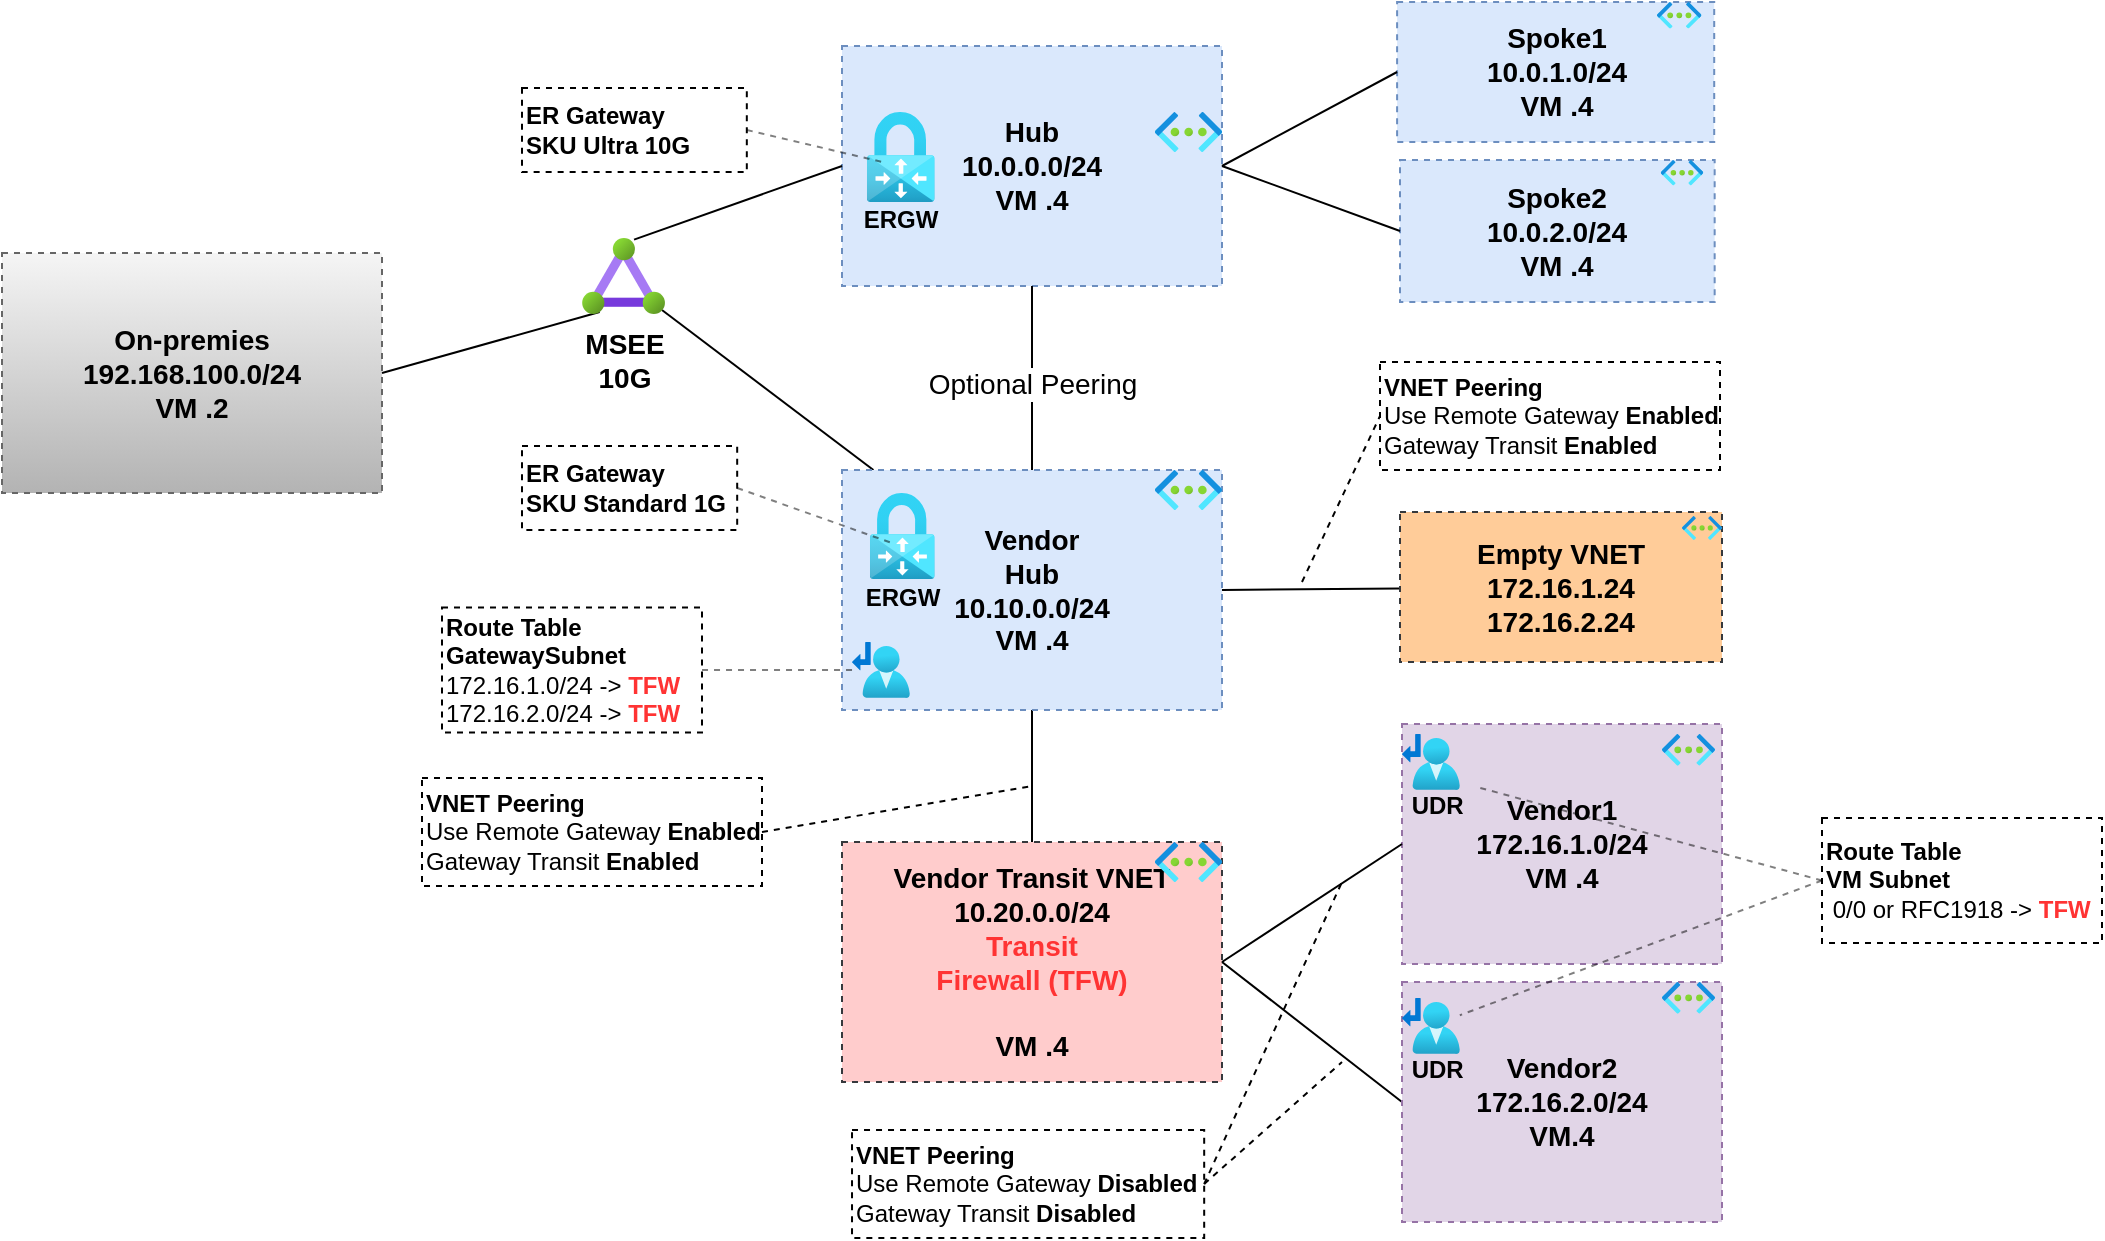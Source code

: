 <mxfile>
    <diagram id="LMcskf2OUFfgnVeXwqW-" name="Page-1">
        <mxGraphModel dx="1211" dy="532" grid="0" gridSize="10" guides="1" tooltips="0" connect="1" arrows="1" fold="1" page="0" pageScale="1" pageWidth="1100" pageHeight="850" math="0" shadow="0">
            <root>
                <mxCell id="0"/>
                <mxCell id="1" parent="0"/>
                <mxCell id="2" value="&lt;b&gt;Hub&lt;br&gt;&lt;/b&gt;&lt;b style=&quot;border-color: var(--border-color);&quot;&gt;10.0.0.0/24&lt;br style=&quot;border-color: var(--border-color);&quot;&gt;VM .4&lt;/b&gt;&lt;b&gt;&lt;br&gt;&lt;/b&gt;" style="whiteSpace=wrap;html=1;fillColor=#dae8fc;strokeColor=#6c8ebf;dashed=1;fontSize=14;" parent="1" vertex="1">
                    <mxGeometry x="450" y="114" width="190" height="120" as="geometry"/>
                </mxCell>
                <mxCell id="3" value="" style="aspect=fixed;html=1;points=[];align=center;image;fontSize=14;image=img/lib/azure2/networking/Virtual_Networks.svg;dashed=1;" parent="1" vertex="1">
                    <mxGeometry x="606.5" y="147" width="33.5" height="20" as="geometry"/>
                </mxCell>
                <mxCell id="14" style="edgeStyle=none;html=1;endArrow=none;endFill=0;entryX=0.962;entryY=0.947;entryDx=0;entryDy=0;entryPerimeter=0;fontSize=14;" parent="1" source="4" target="21" edge="1">
                    <mxGeometry relative="1" as="geometry">
                        <mxPoint x="350" y="382" as="targetPoint"/>
                    </mxGeometry>
                </mxCell>
                <mxCell id="15" value="Optional Peering" style="edgeStyle=none;html=1;endArrow=none;endFill=0;entryX=0.5;entryY=1;entryDx=0;entryDy=0;fontSize=14;" parent="1" target="2" edge="1">
                    <mxGeometry relative="1" as="geometry">
                        <mxPoint x="545" y="332" as="sourcePoint"/>
                    </mxGeometry>
                </mxCell>
                <mxCell id="18" value="" style="edgeStyle=none;html=1;endArrow=none;endFill=0;fontSize=14;" parent="1" source="4" target="10" edge="1">
                    <mxGeometry relative="1" as="geometry"/>
                </mxCell>
                <mxCell id="4" value="&lt;b&gt;Vendor &lt;br&gt;Hub&lt;br&gt;10.10.0.0/24&lt;br&gt;VM .4&lt;br&gt;&lt;/b&gt;" style="whiteSpace=wrap;html=1;fillColor=#dae8fc;strokeColor=#6c8ebf;dashed=1;fontSize=14;" parent="1" vertex="1">
                    <mxGeometry x="450" y="326" width="190" height="120" as="geometry"/>
                </mxCell>
                <mxCell id="5" value="" style="aspect=fixed;html=1;points=[];align=center;image;fontSize=14;image=img/lib/azure2/networking/Virtual_Networks.svg;dashed=1;" parent="1" vertex="1">
                    <mxGeometry x="606.5" y="326" width="33.5" height="20" as="geometry"/>
                </mxCell>
                <mxCell id="6" value="&lt;font style=&quot;font-size: 12px;&quot; face=&quot;Helvetica&quot;&gt;ERGW&lt;/font&gt;" style="aspect=fixed;html=1;points=[];align=center;image;fontSize=14;image=img/lib/azure2/networking/Virtual_Network_Gateways.svg;glass=0;dashed=1;dashPattern=8 8;strokeColor=#E6E6E6;fontColor=#000000;fillColor=#CCCCCC;rounded=0;sketch=1;hachureGap=4;jiggle=2;curveFitting=1;fontFamily=Architects Daughter;fontSource=https%3A%2F%2Ffonts.googleapis.com%2Fcss%3Ffamily%3DArchitects%2BDaughter;labelBackgroundColor=none;fontStyle=1;spacing=-4;" parent="1" vertex="1">
                    <mxGeometry x="462.41" y="147" width="33.92" height="45" as="geometry"/>
                </mxCell>
                <mxCell id="7" value="On-premies&lt;br style=&quot;font-size: 14px;&quot;&gt;192.168.100.0/24&lt;br&gt;VM .2" style="whiteSpace=wrap;html=1;fillColor=#f5f5f5;strokeColor=#666666;dashed=1;labelBackgroundColor=none;gradientColor=#b3b3b3;fontStyle=1;fontSize=14;" parent="1" vertex="1">
                    <mxGeometry x="30" y="217.5" width="190" height="120" as="geometry"/>
                </mxCell>
                <mxCell id="9" value="&lt;span style=&quot;font-family: Helvetica; font-size: 12px;&quot;&gt;ERGW&lt;/span&gt;" style="aspect=fixed;html=1;points=[];align=center;image;fontSize=14;image=img/lib/azure2/networking/Virtual_Network_Gateways.svg;glass=0;dashed=1;dashPattern=8 8;strokeColor=#E6E6E6;fontColor=#000000;fillColor=#CCCCCC;rounded=0;sketch=1;hachureGap=4;jiggle=2;curveFitting=1;fontFamily=Architects Daughter;fontSource=https%3A%2F%2Ffonts.googleapis.com%2Fcss%3Ffamily%3DArchitects%2BDaughter;labelBackgroundColor=none;fontStyle=1;labelPosition=center;verticalLabelPosition=bottom;verticalAlign=top;spacing=-4;" parent="1" vertex="1">
                    <mxGeometry x="463.92" y="337.5" width="32.41" height="43" as="geometry"/>
                </mxCell>
                <mxCell id="13" style="edgeStyle=none;html=1;endArrow=none;endFill=0;fontSize=14;" parent="1" source="10" edge="1">
                    <mxGeometry relative="1" as="geometry">
                        <mxPoint x="545" y="452" as="targetPoint"/>
                    </mxGeometry>
                </mxCell>
                <mxCell id="10" value="Vendor Transit VNET&lt;br&gt;10.20.0.0/24&lt;br&gt;&lt;font color=&quot;#ff3333&quot;&gt;Transit &lt;/font&gt;&lt;br&gt;&lt;font color=&quot;#ff3333&quot;&gt;Firewall (TFW)&lt;br&gt;&lt;/font&gt;&lt;br&gt;VM .4" style="whiteSpace=wrap;html=1;fillColor=#ffcccc;strokeColor=#36393d;dashed=1;fontStyle=1;fontSize=14;" parent="1" vertex="1">
                    <mxGeometry x="450" y="512" width="190" height="120" as="geometry"/>
                </mxCell>
                <mxCell id="11" value="&lt;b style=&quot;font-size: 14px;&quot;&gt;Vendor1&lt;br style=&quot;font-size: 14px;&quot;&gt;172.16.1.0/24&lt;br&gt;VM .4&lt;br style=&quot;font-size: 14px;&quot;&gt;&lt;/b&gt;" style="whiteSpace=wrap;html=1;fillColor=#e1d5e7;strokeColor=#9673a6;dashed=1;fontSize=14;align=center;labelPosition=center;verticalLabelPosition=middle;verticalAlign=middle;" parent="1" vertex="1">
                    <mxGeometry x="730" y="453" width="160" height="120" as="geometry"/>
                </mxCell>
                <mxCell id="16" value="" style="edgeStyle=none;html=1;endArrow=none;endFill=0;entryX=1;entryY=0.5;entryDx=0;entryDy=0;fontSize=14;" parent="1" source="12" target="4" edge="1">
                    <mxGeometry relative="1" as="geometry"/>
                </mxCell>
                <mxCell id="12" value="Empty VNET&lt;br style=&quot;font-size: 14px;&quot;&gt;172.16.1.24&lt;br&gt;172.16.2.24" style="whiteSpace=wrap;html=1;fillColor=#ffcc99;strokeColor=#36393d;dashed=1;fontStyle=1;fontSize=14;" parent="1" vertex="1">
                    <mxGeometry x="729" y="347" width="161" height="75" as="geometry"/>
                </mxCell>
                <mxCell id="17" style="edgeStyle=none;html=1;endArrow=none;endFill=0;exitX=1;exitY=0.5;exitDx=0;exitDy=0;entryX=0;entryY=0.5;entryDx=0;entryDy=0;fontSize=14;" parent="1" source="10" target="11" edge="1">
                    <mxGeometry relative="1" as="geometry">
                        <mxPoint x="555" y="462" as="targetPoint"/>
                        <mxPoint x="555" y="522" as="sourcePoint"/>
                    </mxGeometry>
                </mxCell>
                <mxCell id="23" value="" style="edgeStyle=none;html=1;endArrow=none;endFill=0;entryX=1;entryY=0.5;entryDx=0;entryDy=0;fontSize=14;exitX=0.212;exitY=0.974;exitDx=0;exitDy=0;exitPerimeter=0;" parent="1" source="21" target="7" edge="1">
                    <mxGeometry relative="1" as="geometry">
                        <mxPoint x="320" y="392" as="sourcePoint"/>
                    </mxGeometry>
                </mxCell>
                <mxCell id="24" style="edgeStyle=none;html=1;entryX=0;entryY=0.5;entryDx=0;entryDy=0;endArrow=none;endFill=0;exitX=0.626;exitY=0.021;exitDx=0;exitDy=0;exitPerimeter=0;fontSize=14;" parent="1" source="21" target="2" edge="1">
                    <mxGeometry relative="1" as="geometry"/>
                </mxCell>
                <mxCell id="21" value="MSEE&lt;br&gt;10G" style="aspect=fixed;html=1;points=[];align=center;image;fontSize=14;image=img/lib/azure2/networking/ExpressRoute_Circuits.svg;labelBackgroundColor=none;fillColor=#CCCCFF;fontStyle=1" parent="1" vertex="1">
                    <mxGeometry x="320" y="210" width="41.56" height="38" as="geometry"/>
                </mxCell>
                <mxCell id="25" value="" style="aspect=fixed;html=1;points=[];align=center;image;fontSize=14;image=img/lib/azure2/networking/Virtual_Networks.svg;dashed=1;" parent="1" vertex="1">
                    <mxGeometry x="606.5" y="512" width="33.5" height="20" as="geometry"/>
                </mxCell>
                <mxCell id="26" value="" style="aspect=fixed;html=1;points=[];align=center;image;fontSize=14;image=img/lib/azure2/networking/Virtual_Networks.svg;dashed=1;" parent="1" vertex="1">
                    <mxGeometry x="860" y="458" width="26.5" height="15.82" as="geometry"/>
                </mxCell>
                <mxCell id="27" value="" style="aspect=fixed;html=1;points=[];align=center;image;fontSize=14;image=img/lib/azure2/networking/Virtual_Networks.svg;dashed=1;" parent="1" vertex="1">
                    <mxGeometry x="870" y="349" width="20" height="11.94" as="geometry"/>
                </mxCell>
                <mxCell id="29" style="edgeStyle=none;html=1;entryX=1;entryY=0.5;entryDx=0;entryDy=0;endArrow=none;endFill=0;exitX=0;exitY=0.5;exitDx=0;exitDy=0;fontSize=14;" parent="1" source="28" target="10" edge="1">
                    <mxGeometry relative="1" as="geometry"/>
                </mxCell>
                <mxCell id="28" value="&lt;b style=&quot;font-size: 14px;&quot;&gt;Vendor2&lt;br style=&quot;font-size: 14px;&quot;&gt;172.16.2.0/24&lt;br&gt;&lt;/b&gt;&lt;b style=&quot;border-color: var(--border-color);&quot;&gt;VM.4&lt;/b&gt;&lt;b style=&quot;font-size: 14px;&quot;&gt;&lt;br style=&quot;font-size: 14px;&quot;&gt;&lt;/b&gt;" style="whiteSpace=wrap;html=1;fillColor=#e1d5e7;strokeColor=#9673a6;dashed=1;fontSize=14;" parent="1" vertex="1">
                    <mxGeometry x="730" y="582" width="160" height="120" as="geometry"/>
                </mxCell>
                <mxCell id="30" value="" style="aspect=fixed;html=1;points=[];align=center;image;fontSize=14;image=img/lib/azure2/networking/Virtual_Networks.svg;dashed=1;" parent="1" vertex="1">
                    <mxGeometry x="860" y="582" width="26.5" height="15.82" as="geometry"/>
                </mxCell>
                <mxCell id="35" value="" style="group" parent="1" vertex="1" connectable="0">
                    <mxGeometry x="719" y="92" width="171" height="70" as="geometry"/>
                </mxCell>
                <mxCell id="32" value="&lt;font color=&quot;#000000&quot;&gt;&lt;b&gt;Spoke1&lt;br&gt;10.0.1.0/24&lt;br&gt;VM .4&lt;/b&gt;&lt;br&gt;&lt;/font&gt;" style="whiteSpace=wrap;html=1;fillColor=#dae8fc;strokeColor=#6c8ebf;dashed=1;labelBackgroundColor=none;fontSize=14;fontColor=#FF3333;movable=1;resizable=1;rotatable=1;deletable=1;editable=1;connectable=1;" parent="35" vertex="1">
                    <mxGeometry x="8.55" width="158.551" height="70" as="geometry"/>
                </mxCell>
                <mxCell id="33" value="" style="aspect=fixed;html=1;points=[];align=center;image;fontSize=12;image=img/lib/azure2/networking/Virtual_Networks.svg;dashed=1;labelBackgroundColor=none;fontColor=#FF3333;fillColor=#CCFFFF;movable=1;resizable=1;rotatable=1;deletable=1;editable=1;connectable=1;" parent="35" vertex="1">
                    <mxGeometry x="138.46" width="22.277" height="13.3" as="geometry"/>
                </mxCell>
                <mxCell id="36" value="" style="group" parent="1" vertex="1" connectable="0">
                    <mxGeometry x="729" y="171" width="161" height="71" as="geometry"/>
                </mxCell>
                <mxCell id="37" value="&lt;b style=&quot;border-color: var(--border-color); color: rgb(0, 0, 0);&quot;&gt;Spoke2&lt;br style=&quot;border-color: var(--border-color);&quot;&gt;10.0.2.0/24&lt;br style=&quot;border-color: var(--border-color);&quot;&gt;VM .4&lt;/b&gt;" style="whiteSpace=wrap;html=1;fillColor=#dae8fc;strokeColor=#6c8ebf;dashed=1;labelBackgroundColor=none;fontSize=14;fontColor=#FF3333;movable=1;resizable=1;rotatable=1;deletable=1;editable=1;connectable=1;" parent="36" vertex="1">
                    <mxGeometry width="157.329" height="71" as="geometry"/>
                </mxCell>
                <mxCell id="38" value="" style="aspect=fixed;html=1;points=[];align=center;image;fontSize=12;image=img/lib/azure2/networking/Virtual_Networks.svg;dashed=1;labelBackgroundColor=none;fontColor=#FF3333;fillColor=#CCFFFF;movable=1;resizable=1;rotatable=1;deletable=1;editable=1;connectable=1;" parent="36" vertex="1">
                    <mxGeometry x="130.363" width="21.274" height="12.701" as="geometry"/>
                </mxCell>
                <mxCell id="39" style="edgeStyle=none;html=1;exitX=0;exitY=0.5;exitDx=0;exitDy=0;entryX=1;entryY=0.5;entryDx=0;entryDy=0;fontSize=14;fontColor=#000000;endArrow=none;endFill=0;" parent="1" source="32" target="2" edge="1">
                    <mxGeometry relative="1" as="geometry"/>
                </mxCell>
                <mxCell id="40" style="edgeStyle=none;html=1;exitX=0;exitY=0.5;exitDx=0;exitDy=0;fontSize=14;fontColor=#000000;endArrow=none;endFill=0;entryX=1;entryY=0.5;entryDx=0;entryDy=0;" parent="1" source="37" target="2" edge="1">
                    <mxGeometry relative="1" as="geometry">
                        <mxPoint x="640" y="212" as="targetPoint"/>
                    </mxGeometry>
                </mxCell>
                <mxCell id="48" value="&lt;b&gt;&amp;nbsp; UDR&lt;/b&gt;" style="aspect=fixed;html=1;points=[];align=center;image;fontSize=12;image=img/lib/azure2/networking/Route_Tables.svg;dashed=1;labelBackgroundColor=none;strokeColor=default;fontColor=#000000;fillColor=#CCFFFF;spacing=-4;" parent="1" vertex="1">
                    <mxGeometry x="730.0" y="458" width="28.91" height="28" as="geometry"/>
                </mxCell>
                <mxCell id="113" value="" style="edgeStyle=none;html=1;shadow=0;dashed=1;fontSize=12;fontColor=#FF3333;endArrow=none;endFill=0;opacity=50;" parent="1" source="49" target="96" edge="1">
                    <mxGeometry relative="1" as="geometry"/>
                </mxCell>
                <mxCell id="49" value="" style="aspect=fixed;html=1;points=[];align=center;image;fontSize=12;image=img/lib/azure2/networking/Route_Tables.svg;dashed=1;labelBackgroundColor=none;strokeColor=default;fontColor=#000000;fillColor=#CCFFFF;" parent="1" vertex="1">
                    <mxGeometry x="455.01" y="412" width="28.91" height="28" as="geometry"/>
                </mxCell>
                <mxCell id="115" value="&lt;b&gt;&amp;nbsp; UDR&lt;/b&gt;" style="aspect=fixed;html=1;points=[];align=center;image;fontSize=12;image=img/lib/azure2/networking/Route_Tables.svg;dashed=1;labelBackgroundColor=none;strokeColor=default;fontColor=#000000;fillColor=#CCFFFF;spacing=-4;" parent="1" vertex="1">
                    <mxGeometry x="730.0" y="590" width="28.91" height="28" as="geometry"/>
                </mxCell>
                <mxCell id="68" value="Peerings" parent="0"/>
                <mxCell id="69" style="edgeStyle=none;html=1;fontSize=12;fontColor=#000000;endArrow=none;endFill=0;dashed=1;exitX=1;exitY=0.5;exitDx=0;exitDy=0;" parent="68" source="70" edge="1">
                    <mxGeometry relative="1" as="geometry">
                        <mxPoint x="545" y="484" as="targetPoint"/>
                    </mxGeometry>
                </mxCell>
                <mxCell id="70" value="&lt;b style=&quot;font-size: 12px;&quot;&gt;VNET Peering&lt;/b&gt;&lt;br style=&quot;font-size: 12px;&quot;&gt;Use Remote Gateway &lt;b&gt;Enabled&lt;/b&gt;&lt;br style=&quot;font-size: 12px;&quot;&gt;Gateway Transit &lt;b&gt;Enabled&lt;/b&gt;" style="text;strokeColor=default;align=left;fillColor=none;html=1;verticalAlign=middle;whiteSpace=wrap;rounded=0;labelBackgroundColor=none;fontSize=12;fontColor=#000000;fontStyle=0;dashed=1;" parent="68" vertex="1">
                    <mxGeometry x="240.0" y="480" width="170" height="54" as="geometry"/>
                </mxCell>
                <mxCell id="71" value="&lt;b style=&quot;font-size: 12px;&quot;&gt;VNET Peering&lt;/b&gt;&lt;br style=&quot;font-size: 12px;&quot;&gt;Use Remote Gateway &lt;b&gt;Enabled&lt;/b&gt;&lt;br style=&quot;font-size: 12px;&quot;&gt;Gateway Transit &lt;b&gt;Enabled&lt;/b&gt;" style="text;strokeColor=default;align=left;fillColor=none;html=1;verticalAlign=middle;whiteSpace=wrap;rounded=0;labelBackgroundColor=none;fontSize=12;fontColor=#000000;fontStyle=0;dashed=1;" parent="68" vertex="1">
                    <mxGeometry x="719" y="272" width="170" height="54" as="geometry"/>
                </mxCell>
                <mxCell id="72" style="edgeStyle=none;html=1;fontSize=12;fontColor=#000000;endArrow=none;endFill=0;dashed=1;entryX=0;entryY=0.5;entryDx=0;entryDy=0;" parent="68" target="71" edge="1">
                    <mxGeometry relative="1" as="geometry">
                        <mxPoint x="719" y="304.5" as="targetPoint"/>
                        <mxPoint x="680" y="382" as="sourcePoint"/>
                    </mxGeometry>
                </mxCell>
                <mxCell id="73" style="edgeStyle=none;html=1;exitX=1;exitY=0.5;exitDx=0;exitDy=0;dashed=1;fontSize=12;fontColor=#000000;endArrow=none;endFill=0;" parent="68" source="75" edge="1">
                    <mxGeometry relative="1" as="geometry">
                        <mxPoint x="700" y="622" as="targetPoint"/>
                    </mxGeometry>
                </mxCell>
                <mxCell id="74" style="edgeStyle=none;html=1;exitX=1;exitY=0.5;exitDx=0;exitDy=0;dashed=1;fontSize=12;fontColor=#000000;endArrow=none;endFill=0;" parent="68" source="75" edge="1">
                    <mxGeometry relative="1" as="geometry">
                        <mxPoint x="700" y="532" as="targetPoint"/>
                    </mxGeometry>
                </mxCell>
                <mxCell id="75" value="&lt;b style=&quot;font-size: 12px;&quot;&gt;VNET Peering&lt;/b&gt;&lt;br style=&quot;font-size: 12px;&quot;&gt;Use Remote Gateway &lt;b&gt;Disabled&lt;/b&gt;&lt;br style=&quot;font-size: 12px;&quot;&gt;Gateway Transit &lt;b&gt;Disabled&lt;/b&gt;" style="text;strokeColor=default;align=left;fillColor=none;html=1;verticalAlign=middle;whiteSpace=wrap;rounded=0;labelBackgroundColor=none;fontSize=12;fontColor=#000000;fontStyle=0;dashed=1;" parent="68" vertex="1">
                    <mxGeometry x="455.01" y="656" width="176.08" height="54" as="geometry"/>
                </mxCell>
                <mxCell id="85" value="UDR" style="" parent="0"/>
                <mxCell id="96" value="&lt;b style=&quot;font-size: 12px;&quot;&gt;Route Table&lt;br&gt;GatewaySubnet&lt;/b&gt;&lt;br style=&quot;font-size: 12px;&quot;&gt;172.16.1.0/24 -&amp;gt; &lt;b&gt;&lt;font color=&quot;#ff3333&quot;&gt;TFW&lt;/font&gt;&lt;/b&gt;&lt;br&gt;172.16.2.0/24 -&amp;gt; &lt;font color=&quot;#ff3333&quot;&gt;&lt;b&gt;TFW&lt;/b&gt;&lt;/font&gt;" style="text;strokeColor=default;align=left;fillColor=none;html=1;verticalAlign=middle;whiteSpace=wrap;rounded=0;labelBackgroundColor=none;fontSize=12;fontColor=#000000;fontStyle=0;dashed=1;" parent="85" vertex="1">
                    <mxGeometry x="250.0" y="394.75" width="130" height="62.5" as="geometry"/>
                </mxCell>
                <mxCell id="97" style="edgeStyle=none;html=1;exitX=0;exitY=0.5;exitDx=0;exitDy=0;dashed=1;fontSize=12;fontColor=#FF3333;endArrow=none;endFill=0;opacity=50;shadow=0;" parent="85" source="99" edge="1">
                    <mxGeometry relative="1" as="geometry">
                        <mxPoint x="768.91" y="484.902" as="targetPoint"/>
                    </mxGeometry>
                </mxCell>
                <mxCell id="98" style="edgeStyle=none;html=1;exitX=0;exitY=0.5;exitDx=0;exitDy=0;dashed=1;fontSize=12;fontColor=#FF3333;endArrow=none;endFill=0;opacity=50;" parent="85" source="99" target="115" edge="1">
                    <mxGeometry relative="1" as="geometry">
                        <mxPoint x="760" y="600" as="targetPoint"/>
                    </mxGeometry>
                </mxCell>
                <mxCell id="99" value="&lt;b style=&quot;font-size: 12px;&quot;&gt;Route Table&lt;br&gt;&lt;/b&gt;&lt;b&gt;VM Subnet&lt;br&gt;&lt;/b&gt;&amp;nbsp;0/0 or RFC1918 -&amp;gt; &lt;b&gt;&lt;font color=&quot;#ff3333&quot;&gt;TFW&lt;/font&gt;&lt;/b&gt;" style="text;strokeColor=default;align=left;fillColor=none;html=1;verticalAlign=middle;whiteSpace=wrap;rounded=0;labelBackgroundColor=none;fontSize=12;fontColor=#000000;fontStyle=0;dashed=1;" parent="85" vertex="1">
                    <mxGeometry x="940" y="500" width="140" height="62.5" as="geometry"/>
                </mxCell>
                <mxCell id="104" value="ERSKU" parent="0"/>
                <mxCell id="105" style="edgeStyle=none;html=1;exitX=1;exitY=0.5;exitDx=0;exitDy=0;shadow=0;dashed=1;fontSize=12;fontColor=#FF3333;endArrow=none;endFill=0;opacity=50;" parent="104" source="106" edge="1">
                    <mxGeometry relative="1" as="geometry">
                        <mxPoint x="472.41" y="172.503" as="targetPoint"/>
                    </mxGeometry>
                </mxCell>
                <mxCell id="106" value="&lt;b&gt;ER Gateway&lt;br&gt;SKU Ultra 10G&lt;br&gt;&lt;/b&gt;" style="text;strokeColor=default;align=left;fillColor=none;html=1;verticalAlign=middle;whiteSpace=wrap;rounded=0;labelBackgroundColor=none;fontSize=12;fontColor=#000000;fontStyle=0;dashed=1;" parent="104" vertex="1">
                    <mxGeometry x="290" y="135" width="112.41" height="42" as="geometry"/>
                </mxCell>
                <mxCell id="107" style="edgeStyle=none;html=1;exitX=1;exitY=0.5;exitDx=0;exitDy=0;shadow=0;dashed=1;fontSize=12;fontColor=#FF3333;endArrow=none;endFill=0;opacity=50;" parent="104" source="108" edge="1">
                    <mxGeometry relative="1" as="geometry">
                        <mxPoint x="473.92" y="362.124" as="targetPoint"/>
                    </mxGeometry>
                </mxCell>
                <mxCell id="108" value="&lt;b&gt;ER Gateway&lt;br&gt;SKU Standard 1G&lt;br&gt;&lt;/b&gt;" style="text;strokeColor=default;align=left;fillColor=none;html=1;verticalAlign=middle;whiteSpace=wrap;rounded=0;labelBackgroundColor=none;fontSize=12;fontColor=#000000;fontStyle=0;dashed=1;" parent="104" vertex="1">
                    <mxGeometry x="290.0" y="314" width="107.59" height="42" as="geometry"/>
                </mxCell>
            </root>
        </mxGraphModel>
    </diagram>
</mxfile>